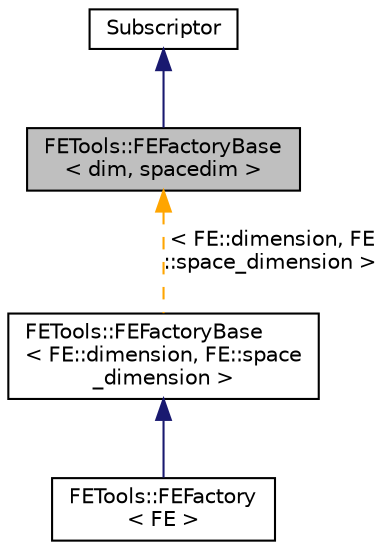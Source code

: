 digraph "FETools::FEFactoryBase&lt; dim, spacedim &gt;"
{
 // LATEX_PDF_SIZE
  edge [fontname="Helvetica",fontsize="10",labelfontname="Helvetica",labelfontsize="10"];
  node [fontname="Helvetica",fontsize="10",shape=record];
  Node1 [label="FETools::FEFactoryBase\l\< dim, spacedim \>",height=0.2,width=0.4,color="black", fillcolor="grey75", style="filled", fontcolor="black",tooltip=" "];
  Node2 -> Node1 [dir="back",color="midnightblue",fontsize="10",style="solid",fontname="Helvetica"];
  Node2 [label="Subscriptor",height=0.2,width=0.4,color="black", fillcolor="white", style="filled",URL="$classSubscriptor.html",tooltip=" "];
  Node1 -> Node3 [dir="back",color="orange",fontsize="10",style="dashed",label=" \< FE::dimension, FE\l::space_dimension \>" ,fontname="Helvetica"];
  Node3 [label="FETools::FEFactoryBase\l\< FE::dimension, FE::space\l_dimension \>",height=0.2,width=0.4,color="black", fillcolor="white", style="filled",URL="$classFETools_1_1FEFactoryBase.html",tooltip=" "];
  Node3 -> Node4 [dir="back",color="midnightblue",fontsize="10",style="solid",fontname="Helvetica"];
  Node4 [label="FETools::FEFactory\l\< FE \>",height=0.2,width=0.4,color="black", fillcolor="white", style="filled",URL="$classFETools_1_1FEFactory.html",tooltip=" "];
}
